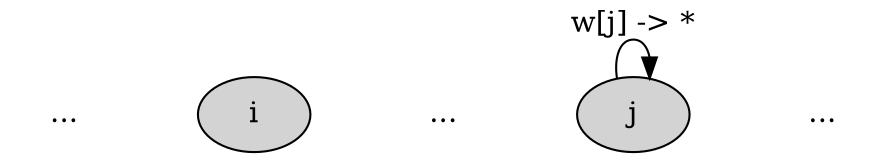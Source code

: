 digraph x {
   rankdir=LR;
   
   /* The nodes */
   {
       node [style=filled, color=black, fillcolor=lightgray];
       1 [label="i"];
       2 [label="j"];
   }

   /* The sentence */
   {
       edge [style=invis, weight=100];
       node [shape=plaintext];
       dots1->1->dots2->2->dots3;
       dots1 [label="..."];
       dots2 [label="..."];
       dots3 [label="..."];
   }
   
   /* Edges */
   {
       2->2 [label="w[j] -> *"];
   }
}
